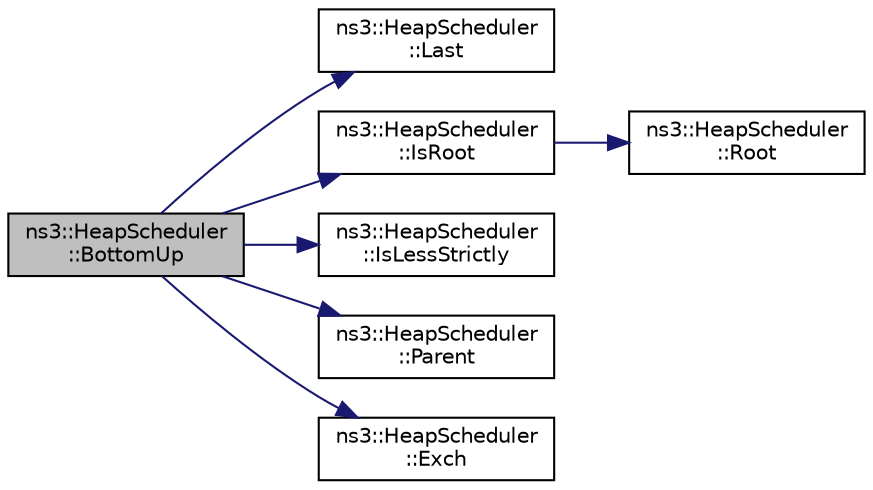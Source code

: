 digraph "ns3::HeapScheduler::BottomUp"
{
  edge [fontname="Helvetica",fontsize="10",labelfontname="Helvetica",labelfontsize="10"];
  node [fontname="Helvetica",fontsize="10",shape=record];
  rankdir="LR";
  Node1 [label="ns3::HeapScheduler\l::BottomUp",height=0.2,width=0.4,color="black", fillcolor="grey75", style="filled", fontcolor="black"];
  Node1 -> Node2 [color="midnightblue",fontsize="10",style="solid"];
  Node2 [label="ns3::HeapScheduler\l::Last",height=0.2,width=0.4,color="black", fillcolor="white", style="filled",URL="$da/db2/classns3_1_1HeapScheduler.html#abb241faada46b0d23f7029177e1a91f3"];
  Node1 -> Node3 [color="midnightblue",fontsize="10",style="solid"];
  Node3 [label="ns3::HeapScheduler\l::IsRoot",height=0.2,width=0.4,color="black", fillcolor="white", style="filled",URL="$da/db2/classns3_1_1HeapScheduler.html#ad5876ca60bc62a5795bff24deb01c4fe"];
  Node3 -> Node4 [color="midnightblue",fontsize="10",style="solid"];
  Node4 [label="ns3::HeapScheduler\l::Root",height=0.2,width=0.4,color="black", fillcolor="white", style="filled",URL="$da/db2/classns3_1_1HeapScheduler.html#afed423f2a8e0e2a00d1d6b8449854505"];
  Node1 -> Node5 [color="midnightblue",fontsize="10",style="solid"];
  Node5 [label="ns3::HeapScheduler\l::IsLessStrictly",height=0.2,width=0.4,color="black", fillcolor="white", style="filled",URL="$da/db2/classns3_1_1HeapScheduler.html#a28140c577cfb8cac67a196420bdd469f"];
  Node1 -> Node6 [color="midnightblue",fontsize="10",style="solid"];
  Node6 [label="ns3::HeapScheduler\l::Parent",height=0.2,width=0.4,color="black", fillcolor="white", style="filled",URL="$da/db2/classns3_1_1HeapScheduler.html#a9f03652701d533d0d7aeebd9e8ee8540"];
  Node1 -> Node7 [color="midnightblue",fontsize="10",style="solid"];
  Node7 [label="ns3::HeapScheduler\l::Exch",height=0.2,width=0.4,color="black", fillcolor="white", style="filled",URL="$da/db2/classns3_1_1HeapScheduler.html#a0ae45a30345747a7c3e26bc1a5b5248c"];
}
